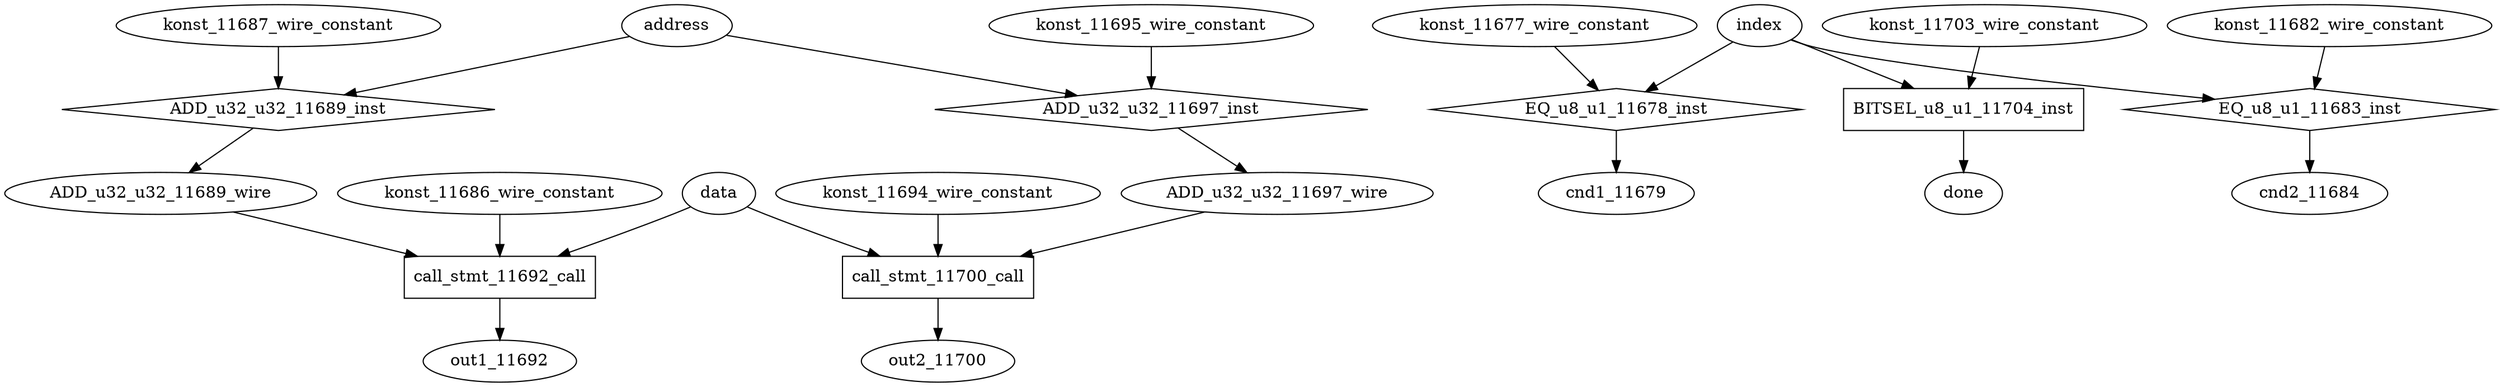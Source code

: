 digraph data_path {
  ADD_u32_u32_11689_wire [shape=ellipse];
  ADD_u32_u32_11697_wire [shape=ellipse];
  cnd1_11679 [shape=ellipse];
  cnd2_11684 [shape=ellipse];
  konst_11677_wire_constant [shape=ellipse];
  konst_11682_wire_constant [shape=ellipse];
  konst_11686_wire_constant [shape=ellipse];
  konst_11687_wire_constant [shape=ellipse];
  konst_11694_wire_constant [shape=ellipse];
  konst_11695_wire_constant [shape=ellipse];
  konst_11703_wire_constant [shape=ellipse];
  out1_11692 [shape=ellipse];
  out2_11700 [shape=ellipse];
  ADD_u32_u32_11689_inst [shape=diamond];
address  -> ADD_u32_u32_11689_inst;
konst_11687_wire_constant  -> ADD_u32_u32_11689_inst;
ADD_u32_u32_11689_inst -> ADD_u32_u32_11689_wire;
  ADD_u32_u32_11697_inst [shape=diamond];
address  -> ADD_u32_u32_11697_inst;
konst_11695_wire_constant  -> ADD_u32_u32_11697_inst;
ADD_u32_u32_11697_inst -> ADD_u32_u32_11697_wire;
  BITSEL_u8_u1_11704_inst [shape=rectangle];
index  -> BITSEL_u8_u1_11704_inst;
konst_11703_wire_constant  -> BITSEL_u8_u1_11704_inst;
BITSEL_u8_u1_11704_inst -> done;
  EQ_u8_u1_11678_inst [shape=diamond];
index  -> EQ_u8_u1_11678_inst;
konst_11677_wire_constant  -> EQ_u8_u1_11678_inst;
EQ_u8_u1_11678_inst -> cnd1_11679;
  EQ_u8_u1_11683_inst [shape=diamond];
index  -> EQ_u8_u1_11683_inst;
konst_11682_wire_constant  -> EQ_u8_u1_11683_inst;
EQ_u8_u1_11683_inst -> cnd2_11684;
  call_stmt_11692_call [shape=rectangle];
konst_11686_wire_constant  -> call_stmt_11692_call;
ADD_u32_u32_11689_wire  -> call_stmt_11692_call;
data  -> call_stmt_11692_call;
call_stmt_11692_call -> out1_11692;
  call_stmt_11700_call [shape=rectangle];
konst_11694_wire_constant  -> call_stmt_11700_call;
ADD_u32_u32_11697_wire  -> call_stmt_11700_call;
data  -> call_stmt_11700_call;
call_stmt_11700_call -> out2_11700;
}
